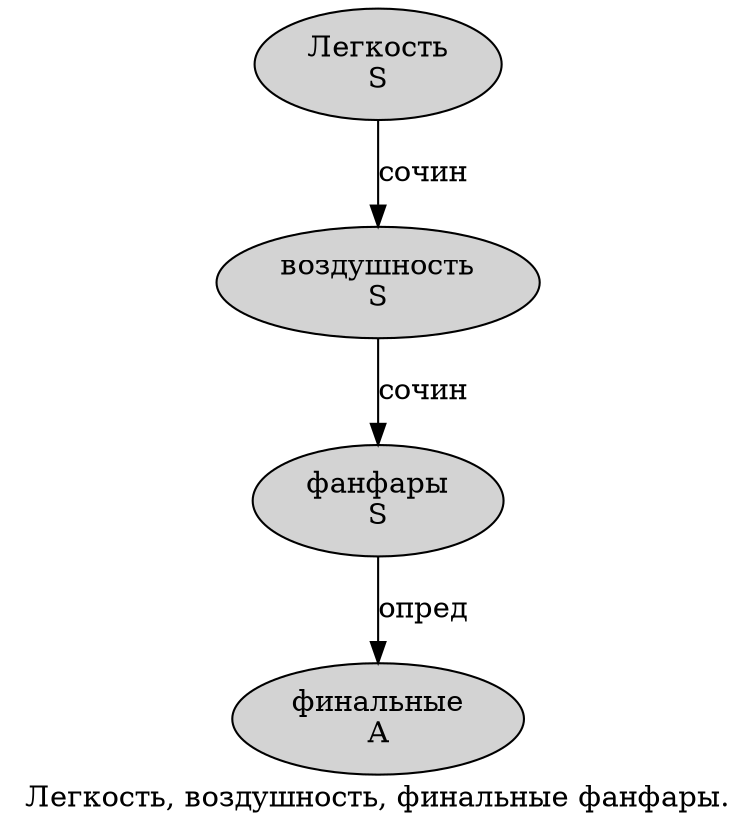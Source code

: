 digraph SENTENCE_913 {
	graph [label="Легкость, воздушность, финальные фанфары."]
	node [style=filled]
		0 [label="Легкость
S" color="" fillcolor=lightgray penwidth=1 shape=ellipse]
		2 [label="воздушность
S" color="" fillcolor=lightgray penwidth=1 shape=ellipse]
		4 [label="финальные
A" color="" fillcolor=lightgray penwidth=1 shape=ellipse]
		5 [label="фанфары
S" color="" fillcolor=lightgray penwidth=1 shape=ellipse]
			0 -> 2 [label="сочин"]
			2 -> 5 [label="сочин"]
			5 -> 4 [label="опред"]
}